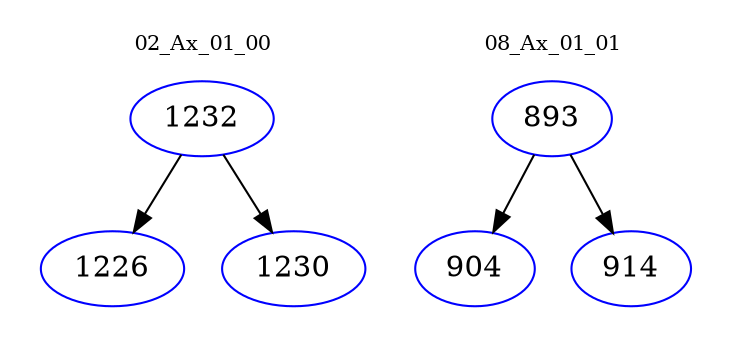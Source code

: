 digraph{
subgraph cluster_0 {
color = white
label = "02_Ax_01_00";
fontsize=10;
T0_1232 [label="1232", color="blue"]
T0_1232 -> T0_1226 [color="black"]
T0_1226 [label="1226", color="blue"]
T0_1232 -> T0_1230 [color="black"]
T0_1230 [label="1230", color="blue"]
}
subgraph cluster_1 {
color = white
label = "08_Ax_01_01";
fontsize=10;
T1_893 [label="893", color="blue"]
T1_893 -> T1_904 [color="black"]
T1_904 [label="904", color="blue"]
T1_893 -> T1_914 [color="black"]
T1_914 [label="914", color="blue"]
}
}
